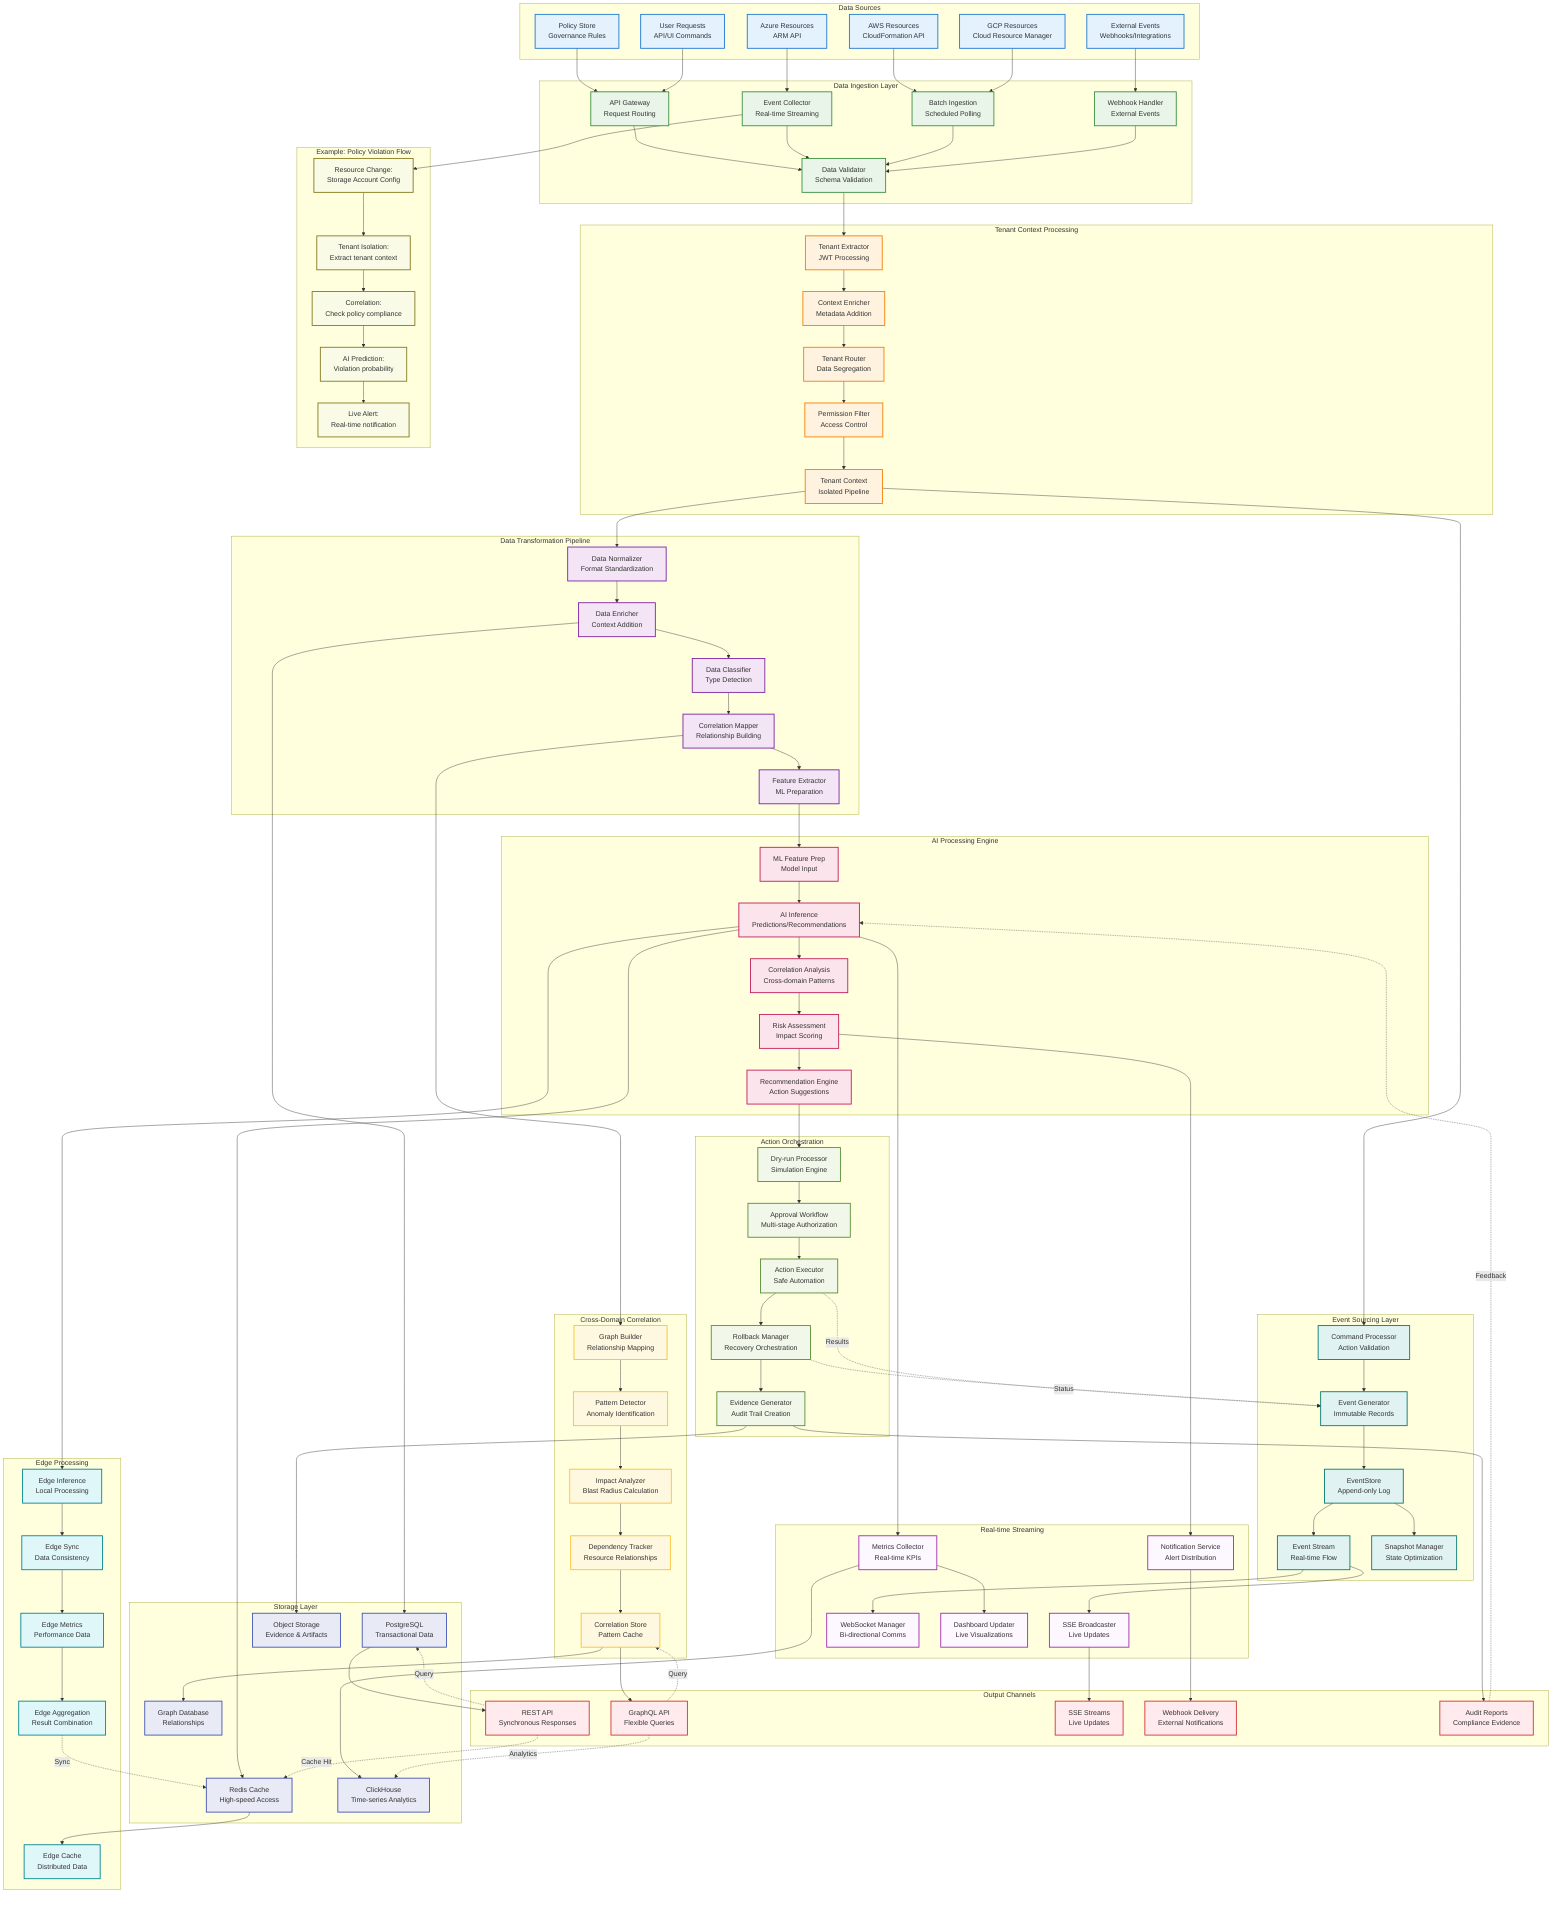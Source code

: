 graph TB
    subgraph "Data Sources"
        AZURE_RESOURCES[Azure Resources<br/>ARM API]
        AWS_RESOURCES[AWS Resources<br/>CloudFormation API]
        GCP_RESOURCES[GCP Resources<br/>Cloud Resource Manager]
        POLICY_STORE[Policy Store<br/>Governance Rules]
        USER_REQUESTS[User Requests<br/>API/UI Commands]
        EXTERNAL_EVENTS[External Events<br/>Webhooks/Integrations]
    end

    subgraph "Data Ingestion Layer"
        API_GATEWAY[API Gateway<br/>Request Routing]
        EVENT_COLLECTOR[Event Collector<br/>Real-time Streaming]
        BATCH_INGESTION[Batch Ingestion<br/>Scheduled Polling]
        WEBHOOK_HANDLER[Webhook Handler<br/>External Events]
        DATA_VALIDATOR[Data Validator<br/>Schema Validation]
    end

    subgraph "Tenant Context Processing"
        TENANT_EXTRACTOR[Tenant Extractor<br/>JWT Processing]
        CONTEXT_ENRICHER[Context Enricher<br/>Metadata Addition]
        TENANT_ROUTER[Tenant Router<br/>Data Segregation]
        PERMISSION_FILTER[Permission Filter<br/>Access Control]
        TENANT_CONTEXT[Tenant Context<br/>Isolated Pipeline]
    end

    subgraph "Data Transformation Pipeline"
        NORMALIZER[Data Normalizer<br/>Format Standardization]
        ENRICHER[Data Enricher<br/>Context Addition]
        CLASSIFIER[Data Classifier<br/>Type Detection]
        CORRELATION_MAPPER[Correlation Mapper<br/>Relationship Building]
        FEATURE_EXTRACTOR[Feature Extractor<br/>ML Preparation]
    end

    subgraph "Event Sourcing Layer"
        COMMAND_PROCESSOR[Command Processor<br/>Action Validation]
        EVENT_GENERATOR[Event Generator<br/>Immutable Records]
        EVENT_STORE[EventStore<br/>Append-only Log]
        EVENT_STREAM[Event Stream<br/>Real-time Flow]
        SNAPSHOT_MANAGER[Snapshot Manager<br/>State Optimization]
    end

    subgraph "AI Processing Engine"
        ML_FEATURE_PREP[ML Feature Prep<br/>Model Input]
        AI_INFERENCE[AI Inference<br/>Predictions/Recommendations]
        CORRELATION_ANALYSIS[Correlation Analysis<br/>Cross-domain Patterns]
        RISK_ASSESSMENT[Risk Assessment<br/>Impact Scoring]
        RECOMMENDATION_ENGINE[Recommendation Engine<br/>Action Suggestions]
    end

    subgraph "Cross-Domain Correlation"
        GRAPH_BUILDER[Graph Builder<br/>Relationship Mapping]
        PATTERN_DETECTOR[Pattern Detector<br/>Anomaly Identification]
        IMPACT_ANALYZER[Impact Analyzer<br/>Blast Radius Calculation]
        DEPENDENCY_TRACKER[Dependency Tracker<br/>Resource Relationships]
        CORRELATION_STORE[Correlation Store<br/>Pattern Cache]
    end

    subgraph "Action Orchestration"
        DRY_RUN_PROCESSOR[Dry-run Processor<br/>Simulation Engine]
        APPROVAL_WORKFLOW[Approval Workflow<br/>Multi-stage Authorization]
        ACTION_EXECUTOR[Action Executor<br/>Safe Automation]
        ROLLBACK_MANAGER[Rollback Manager<br/>Recovery Orchestration]
        EVIDENCE_GENERATOR[Evidence Generator<br/>Audit Trail Creation]
    end

    subgraph "Storage Layer"
        POSTGRES_STORE[PostgreSQL<br/>Transactional Data]
        REDIS_CACHE[Redis Cache<br/>High-speed Access]
        CLICKHOUSE_ANALYTICS[ClickHouse<br/>Time-series Analytics]
        OBJECT_STORAGE[Object Storage<br/>Evidence & Artifacts]
        GRAPH_DATABASE[Graph Database<br/>Relationships]
    end

    subgraph "Real-time Streaming"
        SSE_BROADCASTER[SSE Broadcaster<br/>Live Updates]
        WEBSOCKET_MANAGER[WebSocket Manager<br/>Bi-directional Comms]
        NOTIFICATION_SERVICE[Notification Service<br/>Alert Distribution]
        METRICS_COLLECTOR[Metrics Collector<br/>Real-time KPIs]
        DASHBOARD_UPDATER[Dashboard Updater<br/>Live Visualizations]
    end

    subgraph "Output Channels"
        REST_API[REST API<br/>Synchronous Responses]
        GRAPHQL_API[GraphQL API<br/>Flexible Queries]
        SSE_STREAMS[SSE Streams<br/>Live Updates]
        WEBHOOK_DELIVERY[Webhook Delivery<br/>External Notifications]
        AUDIT_REPORTS[Audit Reports<br/>Compliance Evidence]
    end

    subgraph "Edge Processing"
        EDGE_CACHE[Edge Cache<br/>Distributed Data]
        EDGE_INFERENCE[Edge Inference<br/>Local Processing]
        EDGE_SYNC[Edge Sync<br/>Data Consistency]
        EDGE_METRICS[Edge Metrics<br/>Performance Data]
        EDGE_AGGREGATION[Edge Aggregation<br/>Result Combination]
    end

    %% Data Ingestion Flow
    AZURE_RESOURCES --> EVENT_COLLECTOR
    AWS_RESOURCES --> BATCH_INGESTION
    GCP_RESOURCES --> BATCH_INGESTION
    POLICY_STORE --> API_GATEWAY
    USER_REQUESTS --> API_GATEWAY
    EXTERNAL_EVENTS --> WEBHOOK_HANDLER

    API_GATEWAY --> DATA_VALIDATOR
    EVENT_COLLECTOR --> DATA_VALIDATOR
    BATCH_INGESTION --> DATA_VALIDATOR
    WEBHOOK_HANDLER --> DATA_VALIDATOR

    %% Tenant Processing
    DATA_VALIDATOR --> TENANT_EXTRACTOR
    TENANT_EXTRACTOR --> CONTEXT_ENRICHER
    CONTEXT_ENRICHER --> TENANT_ROUTER
    TENANT_ROUTER --> PERMISSION_FILTER
    PERMISSION_FILTER --> TENANT_CONTEXT

    %% Data Transformation
    TENANT_CONTEXT --> NORMALIZER
    NORMALIZER --> ENRICHER
    ENRICHER --> CLASSIFIER
    CLASSIFIER --> CORRELATION_MAPPER
    CORRELATION_MAPPER --> FEATURE_EXTRACTOR

    %% Event Sourcing
    TENANT_CONTEXT --> COMMAND_PROCESSOR
    COMMAND_PROCESSOR --> EVENT_GENERATOR
    EVENT_GENERATOR --> EVENT_STORE
    EVENT_STORE --> EVENT_STREAM
    EVENT_STORE --> SNAPSHOT_MANAGER

    %% AI Processing
    FEATURE_EXTRACTOR --> ML_FEATURE_PREP
    ML_FEATURE_PREP --> AI_INFERENCE
    AI_INFERENCE --> CORRELATION_ANALYSIS
    CORRELATION_ANALYSIS --> RISK_ASSESSMENT
    RISK_ASSESSMENT --> RECOMMENDATION_ENGINE

    %% Cross-Domain Correlation
    CORRELATION_MAPPER --> GRAPH_BUILDER
    GRAPH_BUILDER --> PATTERN_DETECTOR
    PATTERN_DETECTOR --> IMPACT_ANALYZER
    IMPACT_ANALYZER --> DEPENDENCY_TRACKER
    DEPENDENCY_TRACKER --> CORRELATION_STORE

    %% Action Orchestration
    RECOMMENDATION_ENGINE --> DRY_RUN_PROCESSOR
    DRY_RUN_PROCESSOR --> APPROVAL_WORKFLOW
    APPROVAL_WORKFLOW --> ACTION_EXECUTOR
    ACTION_EXECUTOR --> ROLLBACK_MANAGER
    ROLLBACK_MANAGER --> EVIDENCE_GENERATOR

    %% Storage Operations
    ENRICHER --> POSTGRES_STORE
    AI_INFERENCE --> REDIS_CACHE
    METRICS_COLLECTOR --> CLICKHOUSE_ANALYTICS
    EVIDENCE_GENERATOR --> OBJECT_STORAGE
    CORRELATION_STORE --> GRAPH_DATABASE

    %% Real-time Streaming
    EVENT_STREAM --> SSE_BROADCASTER
    EVENT_STREAM --> WEBSOCKET_MANAGER
    RISK_ASSESSMENT --> NOTIFICATION_SERVICE
    AI_INFERENCE --> METRICS_COLLECTOR
    METRICS_COLLECTOR --> DASHBOARD_UPDATER

    %% Output Generation
    POSTGRES_STORE --> REST_API
    CORRELATION_STORE --> GRAPHQL_API
    SSE_BROADCASTER --> SSE_STREAMS
    NOTIFICATION_SERVICE --> WEBHOOK_DELIVERY
    EVIDENCE_GENERATOR --> AUDIT_REPORTS

    %% Edge Processing
    REDIS_CACHE --> EDGE_CACHE
    AI_INFERENCE --> EDGE_INFERENCE
    EDGE_INFERENCE --> EDGE_SYNC
    EDGE_SYNC --> EDGE_METRICS
    EDGE_METRICS --> EDGE_AGGREGATION

    %% Read Operations (Queries)
    REST_API -.->|Query| POSTGRES_STORE
    GRAPHQL_API -.->|Query| CORRELATION_STORE
    REST_API -.->|Cache Hit| REDIS_CACHE
    GRAPHQL_API -.->|Analytics| CLICKHOUSE_ANALYTICS

    %% Feedback Loops
    ACTION_EXECUTOR -.->|Results| EVENT_GENERATOR
    ROLLBACK_MANAGER -.->|Status| EVENT_GENERATOR
    EDGE_AGGREGATION -.->|Sync| REDIS_CACHE
    AUDIT_REPORTS -.->|Feedback| AI_INFERENCE

    %% Example Data Flow: Policy Violation Detection
    subgraph "Example: Policy Violation Flow"
        RESOURCE_CHANGE[Resource Change:
        Storage Account Config]
        
        TENANT_ISOLATION[Tenant Isolation:
        Extract tenant context]
        
        CORRELATION_CHECK[Correlation:
        Check policy compliance]
        
        AI_PREDICTION[AI Prediction:
        Violation probability]
        
        LIVE_ALERT[Live Alert:
        Real-time notification]
    end

    EVENT_COLLECTOR --> RESOURCE_CHANGE
    RESOURCE_CHANGE --> TENANT_ISOLATION
    TENANT_ISOLATION --> CORRELATION_CHECK
    CORRELATION_CHECK --> AI_PREDICTION
    AI_PREDICTION --> LIVE_ALERT

    %% Styling
    classDef sources fill:#e3f2fd,stroke:#1976d2,stroke-width:2px
    classDef ingestion fill:#e8f5e8,stroke:#388e3c,stroke-width:2px
    classDef tenant fill:#fff3e0,stroke:#f57c00,stroke-width:2px
    classDef transformation fill:#f3e5f5,stroke:#7b1fa2,stroke-width:2px
    classDef eventsourcing fill:#e0f2f1,stroke:#00796b,stroke-width:2px
    classDef ai fill:#fce4ec,stroke:#c2185b,stroke-width:2px
    classDef correlation fill:#fff8e1,stroke:#fbc02d,stroke-width:2px
    classDef orchestration fill:#f1f8e9,stroke:#558b2f,stroke-width:2px
    classDef storage fill:#e8eaf6,stroke:#3f51b5,stroke-width:2px
    classDef streaming fill:#fdf7ff,stroke:#9c27b0,stroke-width:2px
    classDef output fill:#ffebee,stroke:#d32f2f,stroke-width:2px
    classDef edge fill:#e0f7fa,stroke:#00838f,stroke-width:2px
    classDef example fill:#f9fbe7,stroke:#827717,stroke-width:2px

    class AZURE_RESOURCES,AWS_RESOURCES,GCP_RESOURCES,POLICY_STORE,USER_REQUESTS,EXTERNAL_EVENTS sources
    class API_GATEWAY,EVENT_COLLECTOR,BATCH_INGESTION,WEBHOOK_HANDLER,DATA_VALIDATOR ingestion
    class TENANT_EXTRACTOR,CONTEXT_ENRICHER,TENANT_ROUTER,PERMISSION_FILTER,TENANT_CONTEXT tenant
    class NORMALIZER,ENRICHER,CLASSIFIER,CORRELATION_MAPPER,FEATURE_EXTRACTOR transformation
    class COMMAND_PROCESSOR,EVENT_GENERATOR,EVENT_STORE,EVENT_STREAM,SNAPSHOT_MANAGER eventsourcing
    class ML_FEATURE_PREP,AI_INFERENCE,CORRELATION_ANALYSIS,RISK_ASSESSMENT,RECOMMENDATION_ENGINE ai
    class GRAPH_BUILDER,PATTERN_DETECTOR,IMPACT_ANALYZER,DEPENDENCY_TRACKER,CORRELATION_STORE correlation
    class DRY_RUN_PROCESSOR,APPROVAL_WORKFLOW,ACTION_EXECUTOR,ROLLBACK_MANAGER,EVIDENCE_GENERATOR orchestration
    class POSTGRES_STORE,REDIS_CACHE,CLICKHOUSE_ANALYTICS,OBJECT_STORAGE,GRAPH_DATABASE storage
    class SSE_BROADCASTER,WEBSOCKET_MANAGER,NOTIFICATION_SERVICE,METRICS_COLLECTOR,DASHBOARD_UPDATER streaming
    class REST_API,GRAPHQL_API,SSE_STREAMS,WEBHOOK_DELIVERY,AUDIT_REPORTS output
    class EDGE_CACHE,EDGE_INFERENCE,EDGE_SYNC,EDGE_METRICS,EDGE_AGGREGATION edge
    class RESOURCE_CHANGE,TENANT_ISOLATION,CORRELATION_CHECK,AI_PREDICTION,LIVE_ALERT example
